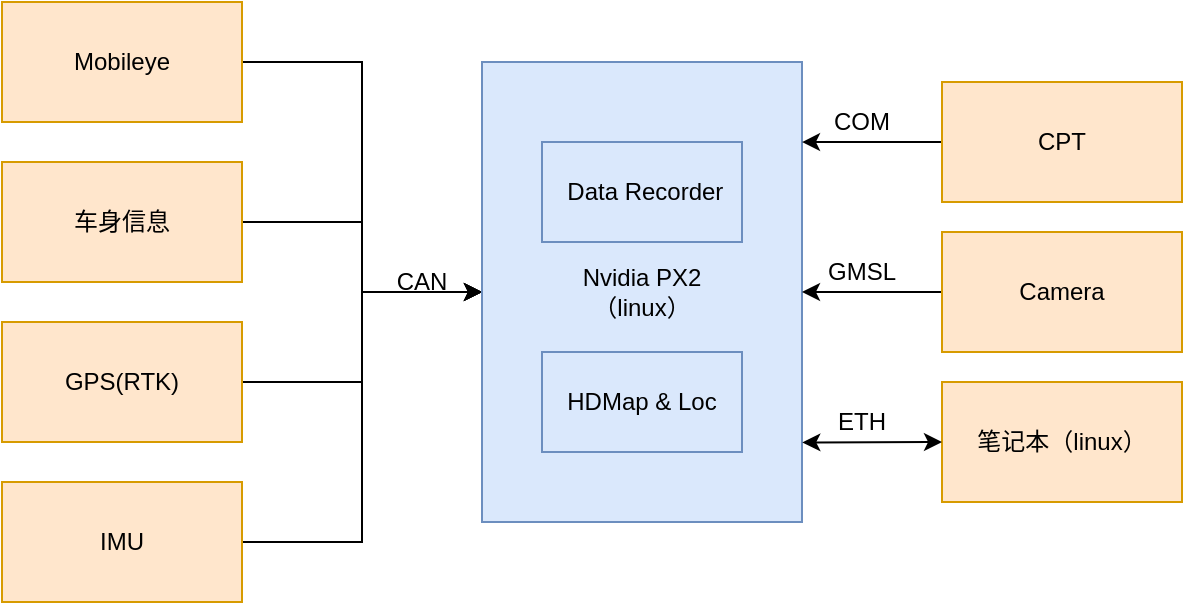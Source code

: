 <mxfile version="11.1.4" type="github"><diagram id="Q-lFuIekcKxqlDID-Gen" name="Page-1"><mxGraphModel dx="723" dy="383" grid="1" gridSize="10" guides="1" tooltips="1" connect="1" arrows="1" fold="1" page="1" pageScale="1" pageWidth="827" pageHeight="1169" math="0" shadow="0"><root><mxCell id="0"/><mxCell id="1" parent="0"/><mxCell id="dqt0qtJUu_DxP2acLyKf-1" style="edgeStyle=orthogonalEdgeStyle;rounded=0;orthogonalLoop=1;jettySize=auto;html=1;exitX=1;exitY=0.5;exitDx=0;exitDy=0;entryX=0;entryY=0.5;entryDx=0;entryDy=0;" parent="1" source="M18BmcOUAVQlAxrbk4jT-3" target="M18BmcOUAVQlAxrbk4jT-26" edge="1"><mxGeometry relative="1" as="geometry"/></mxCell><mxCell id="M18BmcOUAVQlAxrbk4jT-3" value="Mobileye" style="rounded=0;whiteSpace=wrap;html=1;fillColor=#ffe6cc;strokeColor=#d79b00;" parent="1" vertex="1"><mxGeometry x="20" y="20" width="120" height="60" as="geometry"/></mxCell><mxCell id="dqt0qtJUu_DxP2acLyKf-2" style="edgeStyle=orthogonalEdgeStyle;rounded=0;orthogonalLoop=1;jettySize=auto;html=1;exitX=1;exitY=0.5;exitDx=0;exitDy=0;entryX=0;entryY=0.5;entryDx=0;entryDy=0;" parent="1" source="M18BmcOUAVQlAxrbk4jT-4" target="M18BmcOUAVQlAxrbk4jT-26" edge="1"><mxGeometry relative="1" as="geometry"/></mxCell><mxCell id="M18BmcOUAVQlAxrbk4jT-4" value="车身信息" style="rounded=0;whiteSpace=wrap;html=1;fillColor=#ffe6cc;strokeColor=#d79b00;" parent="1" vertex="1"><mxGeometry x="20" y="100" width="120" height="60" as="geometry"/></mxCell><mxCell id="dqt0qtJUu_DxP2acLyKf-3" style="edgeStyle=orthogonalEdgeStyle;rounded=0;orthogonalLoop=1;jettySize=auto;html=1;exitX=1;exitY=0.5;exitDx=0;exitDy=0;entryX=0;entryY=0.5;entryDx=0;entryDy=0;" parent="1" source="M18BmcOUAVQlAxrbk4jT-5" target="M18BmcOUAVQlAxrbk4jT-26" edge="1"><mxGeometry relative="1" as="geometry"/></mxCell><mxCell id="M18BmcOUAVQlAxrbk4jT-5" value="GPS(RTK)" style="rounded=0;whiteSpace=wrap;html=1;fillColor=#ffe6cc;strokeColor=#d79b00;" parent="1" vertex="1"><mxGeometry x="20" y="180" width="120" height="60" as="geometry"/></mxCell><mxCell id="dqt0qtJUu_DxP2acLyKf-5" style="edgeStyle=orthogonalEdgeStyle;rounded=0;orthogonalLoop=1;jettySize=auto;html=1;exitX=1;exitY=0.5;exitDx=0;exitDy=0;" parent="1" source="M18BmcOUAVQlAxrbk4jT-9" target="M18BmcOUAVQlAxrbk4jT-26" edge="1"><mxGeometry relative="1" as="geometry"/></mxCell><mxCell id="M18BmcOUAVQlAxrbk4jT-9" value="IMU" style="rounded=0;whiteSpace=wrap;html=1;fillColor=#ffe6cc;strokeColor=#d79b00;" parent="1" vertex="1"><mxGeometry x="20" y="260" width="120" height="60" as="geometry"/></mxCell><mxCell id="M18BmcOUAVQlAxrbk4jT-15" value="CAN" style="text;html=1;strokeColor=none;fillColor=none;align=center;verticalAlign=middle;whiteSpace=wrap;rounded=0;" parent="1" vertex="1"><mxGeometry x="210" y="150" width="40" height="20" as="geometry"/></mxCell><mxCell id="M18BmcOUAVQlAxrbk4jT-26" value="&lt;div&gt;Nvidia PX2&lt;/div&gt;&lt;div&gt;（linux）&lt;br&gt;&lt;/div&gt;" style="rounded=0;whiteSpace=wrap;html=1;fillColor=#dae8fc;strokeColor=#6c8ebf;" parent="1" vertex="1"><mxGeometry x="260" y="50" width="160" height="230" as="geometry"/></mxCell><mxCell id="dqt0qtJUu_DxP2acLyKf-7" style="edgeStyle=orthogonalEdgeStyle;shape=link;rounded=0;orthogonalLoop=1;jettySize=auto;html=1;exitX=0.5;exitY=0;exitDx=0;exitDy=0;" parent="1" source="M18BmcOUAVQlAxrbk4jT-26" target="M18BmcOUAVQlAxrbk4jT-26" edge="1"><mxGeometry relative="1" as="geometry"><Array as="points"><mxPoint x="415" y="190"/><mxPoint x="415" y="190"/></Array></mxGeometry></mxCell><mxCell id="TQB3Ylkvoxdaag04Nq-5-8" style="edgeStyle=orthogonalEdgeStyle;rounded=0;orthogonalLoop=1;jettySize=auto;html=1;exitX=0;exitY=0.5;exitDx=0;exitDy=0;" parent="1" source="dqt0qtJUu_DxP2acLyKf-8" target="M18BmcOUAVQlAxrbk4jT-26" edge="1"><mxGeometry relative="1" as="geometry"/></mxCell><mxCell id="dqt0qtJUu_DxP2acLyKf-8" value="Camera" style="rounded=0;whiteSpace=wrap;html=1;fillColor=#ffe6cc;strokeColor=#d79b00;" parent="1" vertex="1"><mxGeometry x="490" y="135" width="120" height="60" as="geometry"/></mxCell><mxCell id="TQB3Ylkvoxdaag04Nq-5-5" value="GMSL" style="text;html=1;strokeColor=none;fillColor=none;align=center;verticalAlign=middle;whiteSpace=wrap;rounded=0;" parent="1" vertex="1"><mxGeometry x="430" y="145" width="40" height="20" as="geometry"/></mxCell><mxCell id="TQB3Ylkvoxdaag04Nq-5-9" value="笔记本（linux）" style="rounded=0;whiteSpace=wrap;html=1;fillColor=#ffe6cc;strokeColor=#d79b00;" parent="1" vertex="1"><mxGeometry x="490" y="210" width="120" height="60" as="geometry"/></mxCell><mxCell id="TQB3Ylkvoxdaag04Nq-5-10" value="" style="endArrow=classic;startArrow=classic;html=1;entryX=0;entryY=0.5;entryDx=0;entryDy=0;exitX=1.001;exitY=0.827;exitDx=0;exitDy=0;exitPerimeter=0;" parent="1" source="M18BmcOUAVQlAxrbk4jT-26" target="TQB3Ylkvoxdaag04Nq-5-9" edge="1"><mxGeometry width="50" height="50" relative="1" as="geometry"><mxPoint x="20" y="390" as="sourcePoint"/><mxPoint x="70" y="340" as="targetPoint"/></mxGeometry></mxCell><mxCell id="TQB3Ylkvoxdaag04Nq-5-11" value="ETH" style="text;html=1;strokeColor=none;fillColor=none;align=center;verticalAlign=middle;whiteSpace=wrap;rounded=0;" parent="1" vertex="1"><mxGeometry x="430" y="220" width="40" height="20" as="geometry"/></mxCell><mxCell id="TQB3Ylkvoxdaag04Nq-5-12" value="&amp;nbsp;Data Recorder" style="rounded=0;whiteSpace=wrap;html=1;fillColor=#dae8fc;strokeColor=#6c8ebf;" parent="1" vertex="1"><mxGeometry x="290" y="90" width="100" height="50" as="geometry"/></mxCell><mxCell id="TQB3Ylkvoxdaag04Nq-5-13" value="HDMap &amp;amp; Loc" style="rounded=0;whiteSpace=wrap;html=1;fillColor=#dae8fc;strokeColor=#6c8ebf;" parent="1" vertex="1"><mxGeometry x="290" y="195" width="100" height="50" as="geometry"/></mxCell><mxCell id="ARmD5GNNpsb0gDfLei4e-3" style="edgeStyle=orthogonalEdgeStyle;rounded=0;orthogonalLoop=1;jettySize=auto;html=1;exitX=0;exitY=0.5;exitDx=0;exitDy=0;entryX=1;entryY=0.174;entryDx=0;entryDy=0;entryPerimeter=0;" edge="1" parent="1" source="ARmD5GNNpsb0gDfLei4e-1" target="M18BmcOUAVQlAxrbk4jT-26"><mxGeometry relative="1" as="geometry"/></mxCell><mxCell id="ARmD5GNNpsb0gDfLei4e-1" value="CPT" style="rounded=0;whiteSpace=wrap;html=1;fillColor=#ffe6cc;strokeColor=#d79b00;" vertex="1" parent="1"><mxGeometry x="490" y="60" width="120" height="60" as="geometry"/></mxCell><mxCell id="ARmD5GNNpsb0gDfLei4e-2" value="COM" style="text;html=1;strokeColor=none;fillColor=none;align=center;verticalAlign=middle;whiteSpace=wrap;rounded=0;" vertex="1" parent="1"><mxGeometry x="430" y="70" width="40" height="20" as="geometry"/></mxCell></root></mxGraphModel></diagram></mxfile>
